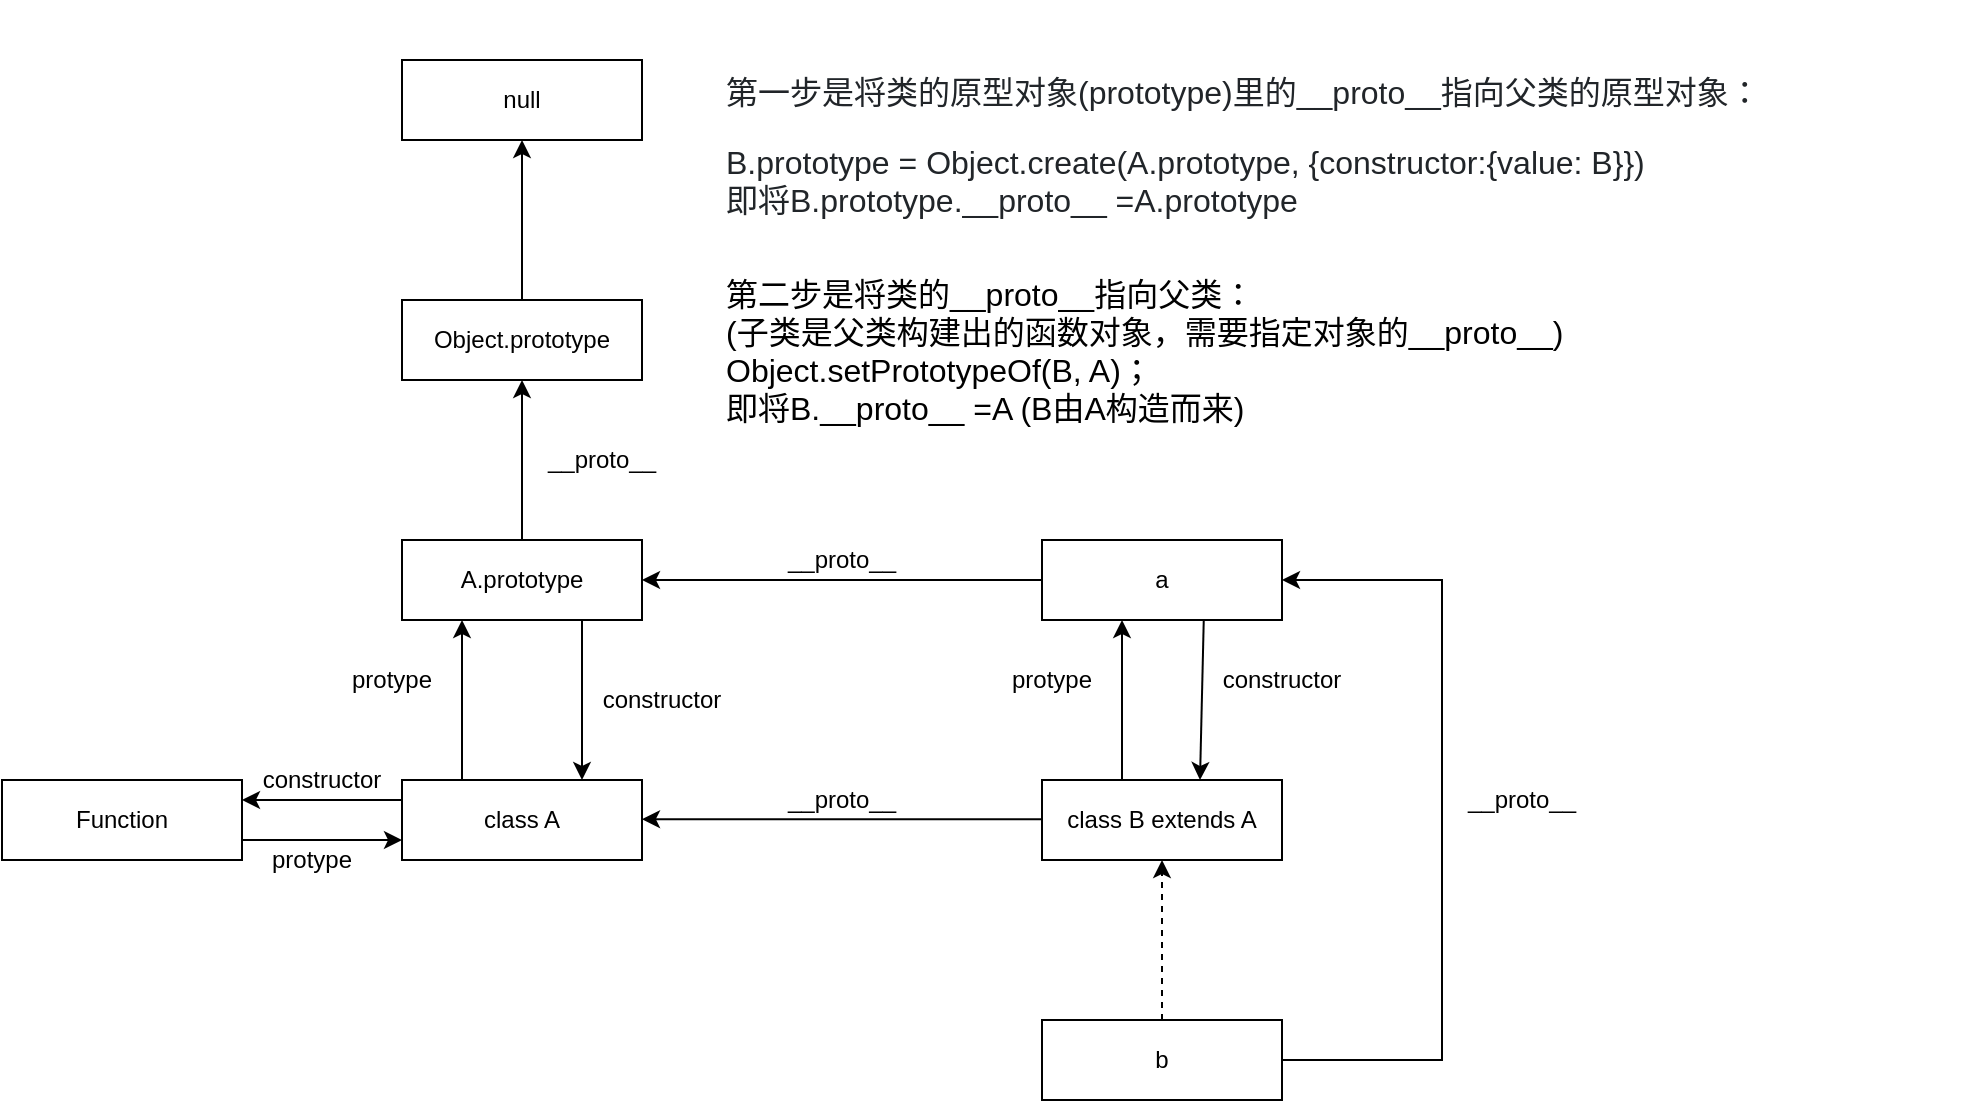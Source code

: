 <mxfile version="14.1.8" type="device"><diagram id="yvy1UA2nVM1RYclKG0K5" name="第 1 页"><mxGraphModel dx="1086" dy="816" grid="1" gridSize="10" guides="1" tooltips="1" connect="1" arrows="1" fold="1" page="1" pageScale="1" pageWidth="827" pageHeight="1169" math="0" shadow="0"><root><mxCell id="0"/><mxCell id="1" parent="0"/><mxCell id="1y6S0nao-JqPYi6GUtAc-12" value="" style="edgeStyle=orthogonalEdgeStyle;rounded=0;orthogonalLoop=1;jettySize=auto;html=1;" parent="1" source="1y6S0nao-JqPYi6GUtAc-1" target="1y6S0nao-JqPYi6GUtAc-11" edge="1"><mxGeometry relative="1" as="geometry"><Array as="points"><mxPoint x="230" y="440"/><mxPoint x="230" y="440"/></Array></mxGeometry></mxCell><mxCell id="1y6S0nao-JqPYi6GUtAc-30" value="" style="edgeStyle=orthogonalEdgeStyle;rounded=0;orthogonalLoop=1;jettySize=auto;html=1;" parent="1" source="1y6S0nao-JqPYi6GUtAc-1" target="1y6S0nao-JqPYi6GUtAc-29" edge="1"><mxGeometry relative="1" as="geometry"><Array as="points"><mxPoint x="140" y="490"/><mxPoint x="140" y="490"/></Array></mxGeometry></mxCell><mxCell id="1y6S0nao-JqPYi6GUtAc-1" value="class A" style="rounded=0;whiteSpace=wrap;html=1;" parent="1" vertex="1"><mxGeometry x="200" y="480" width="120" height="40" as="geometry"/></mxCell><mxCell id="1y6S0nao-JqPYi6GUtAc-17" value="" style="edgeStyle=orthogonalEdgeStyle;rounded=0;orthogonalLoop=1;jettySize=auto;html=1;" parent="1" source="1y6S0nao-JqPYi6GUtAc-2" target="1y6S0nao-JqPYi6GUtAc-15" edge="1"><mxGeometry relative="1" as="geometry"><Array as="points"><mxPoint x="560" y="450"/><mxPoint x="560" y="450"/></Array></mxGeometry></mxCell><mxCell id="1y6S0nao-JqPYi6GUtAc-2" value="class B extends A" style="rounded=0;whiteSpace=wrap;html=1;" parent="1" vertex="1"><mxGeometry x="520" y="480" width="120" height="40" as="geometry"/></mxCell><mxCell id="1y6S0nao-JqPYi6GUtAc-4" value="protype" style="text;html=1;strokeColor=none;fillColor=none;align=center;verticalAlign=middle;whiteSpace=wrap;rounded=0;" parent="1" vertex="1"><mxGeometry x="490" y="420" width="70" height="20" as="geometry"/></mxCell><mxCell id="1y6S0nao-JqPYi6GUtAc-7" value="b" style="rounded=0;whiteSpace=wrap;html=1;" parent="1" vertex="1"><mxGeometry x="520" y="600" width="120" height="40" as="geometry"/></mxCell><mxCell id="1y6S0nao-JqPYi6GUtAc-9" value="" style="endArrow=classic;html=1;entryX=1;entryY=0.5;entryDx=0;entryDy=0;rounded=0;" parent="1" source="1y6S0nao-JqPYi6GUtAc-7" target="1y6S0nao-JqPYi6GUtAc-15" edge="1"><mxGeometry width="50" height="50" relative="1" as="geometry"><mxPoint x="360" y="720" as="sourcePoint"/><mxPoint x="410" y="670" as="targetPoint"/><Array as="points"><mxPoint x="720" y="620"/><mxPoint x="720" y="380"/></Array></mxGeometry></mxCell><mxCell id="1y6S0nao-JqPYi6GUtAc-10" value="__proto__" style="text;html=1;strokeColor=none;fillColor=none;align=center;verticalAlign=middle;whiteSpace=wrap;rounded=0;" parent="1" vertex="1"><mxGeometry x="720" y="480" width="80" height="20" as="geometry"/></mxCell><mxCell id="1y6S0nao-JqPYi6GUtAc-27" value="" style="edgeStyle=orthogonalEdgeStyle;rounded=0;orthogonalLoop=1;jettySize=auto;html=1;" parent="1" source="1y6S0nao-JqPYi6GUtAc-11" target="1y6S0nao-JqPYi6GUtAc-26" edge="1"><mxGeometry relative="1" as="geometry"/></mxCell><mxCell id="1y6S0nao-JqPYi6GUtAc-11" value="A.prototype" style="rounded=0;whiteSpace=wrap;html=1;" parent="1" vertex="1"><mxGeometry x="200" y="360" width="120" height="40" as="geometry"/></mxCell><mxCell id="1y6S0nao-JqPYi6GUtAc-13" value="" style="endArrow=classic;html=1;exitX=0.75;exitY=1;exitDx=0;exitDy=0;entryX=0.75;entryY=0;entryDx=0;entryDy=0;" parent="1" source="1y6S0nao-JqPYi6GUtAc-11" target="1y6S0nao-JqPYi6GUtAc-1" edge="1"><mxGeometry width="50" height="50" relative="1" as="geometry"><mxPoint x="360" y="550" as="sourcePoint"/><mxPoint x="410" y="500" as="targetPoint"/></mxGeometry></mxCell><mxCell id="1y6S0nao-JqPYi6GUtAc-15" value="a" style="rounded=0;whiteSpace=wrap;html=1;" parent="1" vertex="1"><mxGeometry x="520" y="360" width="120" height="40" as="geometry"/></mxCell><mxCell id="1y6S0nao-JqPYi6GUtAc-18" value="" style="endArrow=classic;html=1;exitX=0.674;exitY=1;exitDx=0;exitDy=0;exitPerimeter=0;" parent="1" source="1y6S0nao-JqPYi6GUtAc-15" edge="1"><mxGeometry width="50" height="50" relative="1" as="geometry"><mxPoint x="620" y="470" as="sourcePoint"/><mxPoint x="599" y="480" as="targetPoint"/></mxGeometry></mxCell><mxCell id="1y6S0nao-JqPYi6GUtAc-19" value="constructor" style="text;html=1;strokeColor=none;fillColor=none;align=center;verticalAlign=middle;whiteSpace=wrap;rounded=0;" parent="1" vertex="1"><mxGeometry x="600" y="420" width="80" height="20" as="geometry"/></mxCell><mxCell id="1y6S0nao-JqPYi6GUtAc-20" value="" style="endArrow=classic;html=1;entryX=1;entryY=0.5;entryDx=0;entryDy=0;exitX=0;exitY=0.5;exitDx=0;exitDy=0;" parent="1" source="1y6S0nao-JqPYi6GUtAc-15" target="1y6S0nao-JqPYi6GUtAc-11" edge="1"><mxGeometry width="50" height="50" relative="1" as="geometry"><mxPoint x="410" y="360" as="sourcePoint"/><mxPoint x="460" y="310" as="targetPoint"/></mxGeometry></mxCell><mxCell id="1y6S0nao-JqPYi6GUtAc-21" value="__proto__" style="text;html=1;strokeColor=none;fillColor=none;align=center;verticalAlign=middle;whiteSpace=wrap;rounded=0;" parent="1" vertex="1"><mxGeometry x="380" y="360" width="80" height="20" as="geometry"/></mxCell><mxCell id="1y6S0nao-JqPYi6GUtAc-22" value="" style="endArrow=classic;html=1;entryX=1;entryY=0.5;entryDx=0;entryDy=0;exitX=0;exitY=0.5;exitDx=0;exitDy=0;" parent="1" edge="1"><mxGeometry width="50" height="50" relative="1" as="geometry"><mxPoint x="520" y="499.58" as="sourcePoint"/><mxPoint x="320" y="499.58" as="targetPoint"/></mxGeometry></mxCell><mxCell id="1y6S0nao-JqPYi6GUtAc-23" value="__proto__" style="text;html=1;strokeColor=none;fillColor=none;align=center;verticalAlign=middle;whiteSpace=wrap;rounded=0;" parent="1" vertex="1"><mxGeometry x="380" y="480" width="80" height="20" as="geometry"/></mxCell><mxCell id="1y6S0nao-JqPYi6GUtAc-24" value="constructor" style="text;html=1;strokeColor=none;fillColor=none;align=center;verticalAlign=middle;whiteSpace=wrap;rounded=0;" parent="1" vertex="1"><mxGeometry x="290" y="430" width="80" height="20" as="geometry"/></mxCell><mxCell id="1y6S0nao-JqPYi6GUtAc-25" value="protype" style="text;html=1;strokeColor=none;fillColor=none;align=center;verticalAlign=middle;whiteSpace=wrap;rounded=0;" parent="1" vertex="1"><mxGeometry x="160" y="420" width="70" height="20" as="geometry"/></mxCell><mxCell id="1y6S0nao-JqPYi6GUtAc-38" value="" style="edgeStyle=orthogonalEdgeStyle;rounded=0;orthogonalLoop=1;jettySize=auto;html=1;" parent="1" source="1y6S0nao-JqPYi6GUtAc-26" target="1y6S0nao-JqPYi6GUtAc-37" edge="1"><mxGeometry relative="1" as="geometry"/></mxCell><mxCell id="1y6S0nao-JqPYi6GUtAc-26" value="Object.prototype" style="rounded=0;whiteSpace=wrap;html=1;" parent="1" vertex="1"><mxGeometry x="200" y="240" width="120" height="40" as="geometry"/></mxCell><mxCell id="1y6S0nao-JqPYi6GUtAc-28" value="__proto__" style="text;html=1;strokeColor=none;fillColor=none;align=center;verticalAlign=middle;whiteSpace=wrap;rounded=0;" parent="1" vertex="1"><mxGeometry x="260" y="310" width="80" height="20" as="geometry"/></mxCell><mxCell id="1y6S0nao-JqPYi6GUtAc-29" value="Function" style="rounded=0;whiteSpace=wrap;html=1;" parent="1" vertex="1"><mxGeometry y="480" width="120" height="40" as="geometry"/></mxCell><mxCell id="1y6S0nao-JqPYi6GUtAc-31" value="" style="endArrow=classic;html=1;entryX=0;entryY=0.75;entryDx=0;entryDy=0;exitX=1;exitY=0.75;exitDx=0;exitDy=0;" parent="1" source="1y6S0nao-JqPYi6GUtAc-29" target="1y6S0nao-JqPYi6GUtAc-1" edge="1"><mxGeometry width="50" height="50" relative="1" as="geometry"><mxPoint x="160" y="600" as="sourcePoint"/><mxPoint x="210" y="550" as="targetPoint"/></mxGeometry></mxCell><mxCell id="1y6S0nao-JqPYi6GUtAc-32" value="protype" style="text;html=1;strokeColor=none;fillColor=none;align=center;verticalAlign=middle;whiteSpace=wrap;rounded=0;" parent="1" vertex="1"><mxGeometry x="120" y="510" width="70" height="20" as="geometry"/></mxCell><mxCell id="1y6S0nao-JqPYi6GUtAc-33" value="constructor" style="text;html=1;strokeColor=none;fillColor=none;align=center;verticalAlign=middle;whiteSpace=wrap;rounded=0;" parent="1" vertex="1"><mxGeometry x="120" y="470" width="80" height="20" as="geometry"/></mxCell><mxCell id="1y6S0nao-JqPYi6GUtAc-36" value="" style="endArrow=classic;html=1;entryX=0.5;entryY=1;entryDx=0;entryDy=0;exitX=0.5;exitY=0;exitDx=0;exitDy=0;dashed=1;" parent="1" source="1y6S0nao-JqPYi6GUtAc-7" target="1y6S0nao-JqPYi6GUtAc-2" edge="1"><mxGeometry width="50" height="50" relative="1" as="geometry"><mxPoint x="530" y="590" as="sourcePoint"/><mxPoint x="580" y="540" as="targetPoint"/></mxGeometry></mxCell><mxCell id="1y6S0nao-JqPYi6GUtAc-37" value="null" style="rounded=0;whiteSpace=wrap;html=1;" parent="1" vertex="1"><mxGeometry x="200" y="120" width="120" height="40" as="geometry"/></mxCell><mxCell id="i7cVwDtfkPfhRS4eziiB-1" value="&lt;h3 id=&quot;item-2-1&quot; style=&quot;box-sizing: border-box; margin: 2.25rem 0px 1rem; line-height: 1.2; font-size: 16px; color: rgb(33, 37, 41); background-color: rgb(255, 255, 255);&quot;&gt;&lt;span style=&quot;font-weight: normal; font-size: 16px;&quot;&gt;第一步是将类的原型对象(prototype)里的__proto__指向父类的原型对象：&lt;/span&gt;&lt;/h3&gt;&lt;p style=&quot;box-sizing: border-box; margin-top: 0px; margin-bottom: 1.25rem; color: rgb(33, 37, 41); font-size: 16px; background-color: rgb(255, 255, 255);&quot;&gt;B.prototype = Object.create(A.prototype, {constructor:{value: B}})&lt;br style=&quot;box-sizing: border-box; font-size: 16px;&quot;&gt;即将B.prototype.__proto__ =A.prototype&lt;/p&gt;" style="text;html=1;strokeColor=none;fillColor=none;align=left;verticalAlign=middle;whiteSpace=wrap;rounded=0;fontSize=16;" vertex="1" parent="1"><mxGeometry x="360" y="110" width="520" height="90" as="geometry"/></mxCell><mxCell id="i7cVwDtfkPfhRS4eziiB-3" value="第二步是将类的__proto__指向父类：&#10;(子类是父类构建出的函数对象，需要指定对象的__proto__)&#10;Object.setPrototypeOf(B, A)；&#10;即将B.__proto__ =A (B由A构造而来)&#10;" style="text;strokeColor=none;fillColor=none;align=left;verticalAlign=middle;whiteSpace=wrap;rounded=0;fontSize=16;fontStyle=0;horizontal=1;labelBackgroundColor=none;" vertex="1" parent="1"><mxGeometry x="360" y="230" width="620" height="90" as="geometry"/></mxCell></root></mxGraphModel></diagram></mxfile>